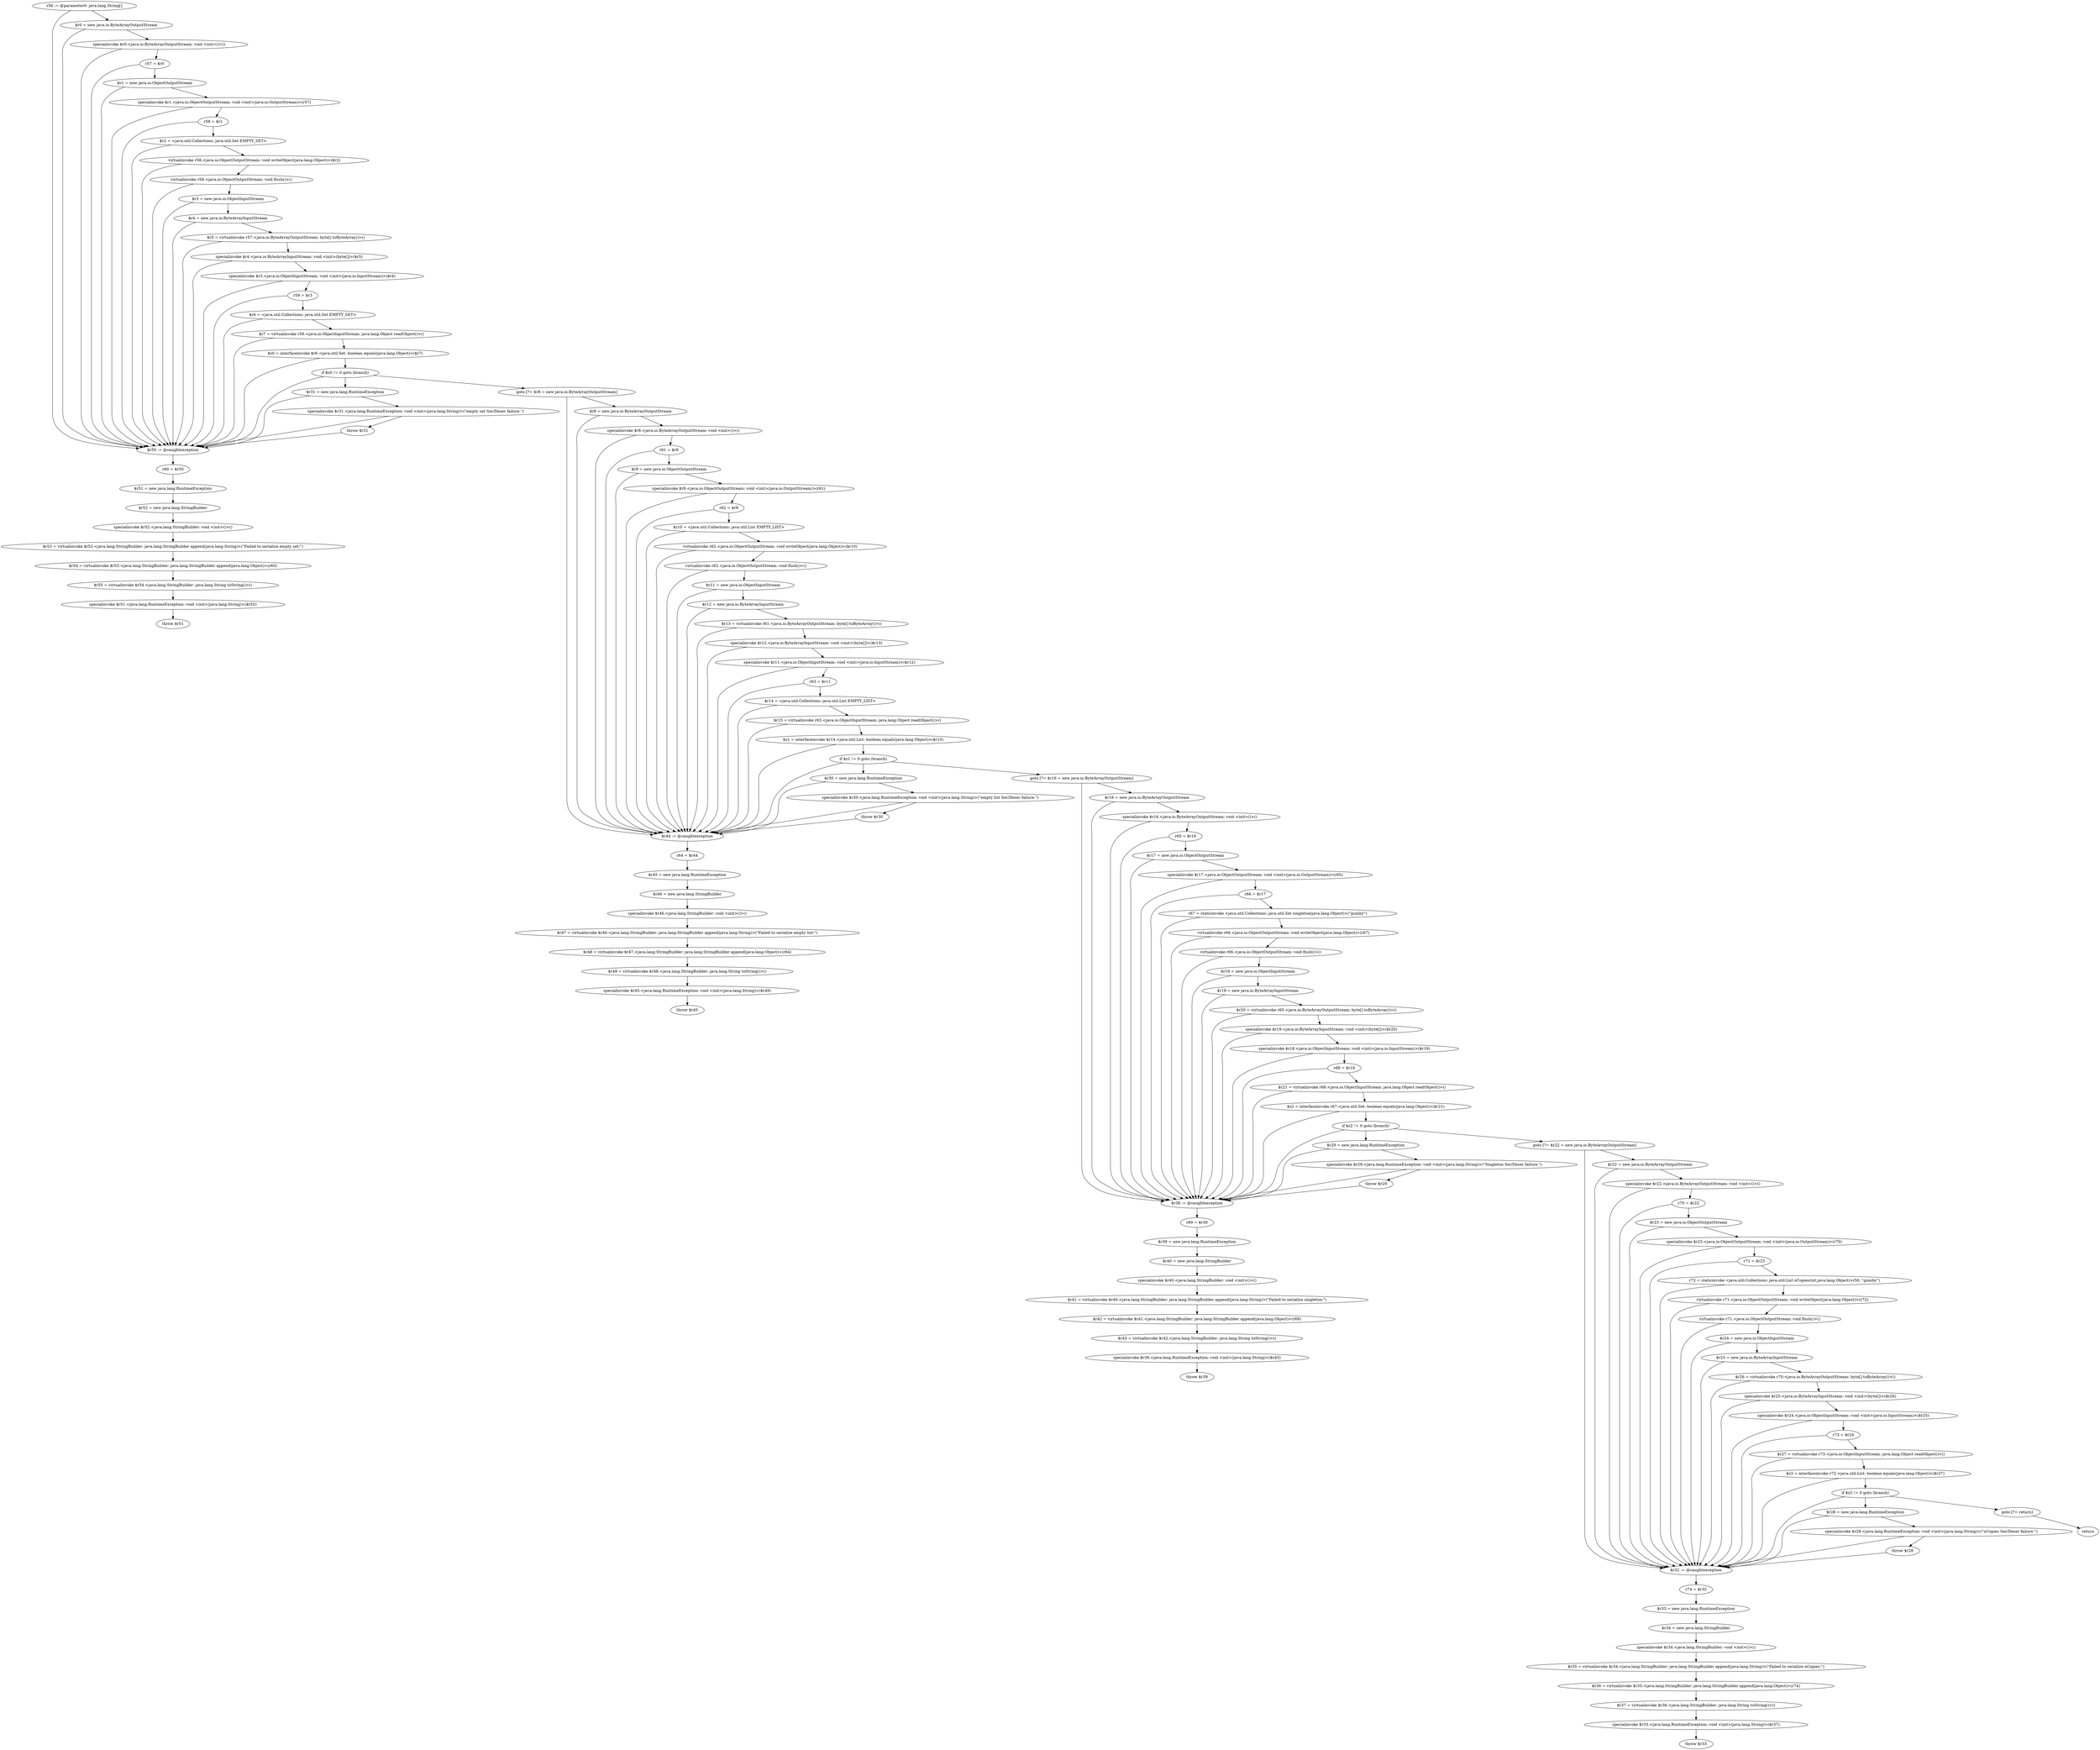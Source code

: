 digraph "unitGraph" {
    "r56 := @parameter0: java.lang.String[]"
    "$r0 = new java.io.ByteArrayOutputStream"
    "specialinvoke $r0.<java.io.ByteArrayOutputStream: void <init>()>()"
    "r57 = $r0"
    "$r1 = new java.io.ObjectOutputStream"
    "specialinvoke $r1.<java.io.ObjectOutputStream: void <init>(java.io.OutputStream)>(r57)"
    "r58 = $r1"
    "$r2 = <java.util.Collections: java.util.Set EMPTY_SET>"
    "virtualinvoke r58.<java.io.ObjectOutputStream: void writeObject(java.lang.Object)>($r2)"
    "virtualinvoke r58.<java.io.ObjectOutputStream: void flush()>()"
    "$r3 = new java.io.ObjectInputStream"
    "$r4 = new java.io.ByteArrayInputStream"
    "$r5 = virtualinvoke r57.<java.io.ByteArrayOutputStream: byte[] toByteArray()>()"
    "specialinvoke $r4.<java.io.ByteArrayInputStream: void <init>(byte[])>($r5)"
    "specialinvoke $r3.<java.io.ObjectInputStream: void <init>(java.io.InputStream)>($r4)"
    "r59 = $r3"
    "$r6 = <java.util.Collections: java.util.Set EMPTY_SET>"
    "$r7 = virtualinvoke r59.<java.io.ObjectInputStream: java.lang.Object readObject()>()"
    "$z0 = interfaceinvoke $r6.<java.util.Set: boolean equals(java.lang.Object)>($r7)"
    "if $z0 != 0 goto (branch)"
    "$r31 = new java.lang.RuntimeException"
    "specialinvoke $r31.<java.lang.RuntimeException: void <init>(java.lang.String)>(\"empty set Ser/Deser failure.\")"
    "throw $r31"
    "goto [?= $r8 = new java.io.ByteArrayOutputStream]"
    "$r50 := @caughtexception"
    "r60 = $r50"
    "$r51 = new java.lang.RuntimeException"
    "$r52 = new java.lang.StringBuilder"
    "specialinvoke $r52.<java.lang.StringBuilder: void <init>()>()"
    "$r53 = virtualinvoke $r52.<java.lang.StringBuilder: java.lang.StringBuilder append(java.lang.String)>(\"Failed to serialize empty set:\")"
    "$r54 = virtualinvoke $r53.<java.lang.StringBuilder: java.lang.StringBuilder append(java.lang.Object)>(r60)"
    "$r55 = virtualinvoke $r54.<java.lang.StringBuilder: java.lang.String toString()>()"
    "specialinvoke $r51.<java.lang.RuntimeException: void <init>(java.lang.String)>($r55)"
    "throw $r51"
    "$r8 = new java.io.ByteArrayOutputStream"
    "specialinvoke $r8.<java.io.ByteArrayOutputStream: void <init>()>()"
    "r61 = $r8"
    "$r9 = new java.io.ObjectOutputStream"
    "specialinvoke $r9.<java.io.ObjectOutputStream: void <init>(java.io.OutputStream)>(r61)"
    "r62 = $r9"
    "$r10 = <java.util.Collections: java.util.List EMPTY_LIST>"
    "virtualinvoke r62.<java.io.ObjectOutputStream: void writeObject(java.lang.Object)>($r10)"
    "virtualinvoke r62.<java.io.ObjectOutputStream: void flush()>()"
    "$r11 = new java.io.ObjectInputStream"
    "$r12 = new java.io.ByteArrayInputStream"
    "$r13 = virtualinvoke r61.<java.io.ByteArrayOutputStream: byte[] toByteArray()>()"
    "specialinvoke $r12.<java.io.ByteArrayInputStream: void <init>(byte[])>($r13)"
    "specialinvoke $r11.<java.io.ObjectInputStream: void <init>(java.io.InputStream)>($r12)"
    "r63 = $r11"
    "$r14 = <java.util.Collections: java.util.List EMPTY_LIST>"
    "$r15 = virtualinvoke r63.<java.io.ObjectInputStream: java.lang.Object readObject()>()"
    "$z1 = interfaceinvoke $r14.<java.util.List: boolean equals(java.lang.Object)>($r15)"
    "if $z1 != 0 goto (branch)"
    "$r30 = new java.lang.RuntimeException"
    "specialinvoke $r30.<java.lang.RuntimeException: void <init>(java.lang.String)>(\"empty list Ser/Deser failure.\")"
    "throw $r30"
    "goto [?= $r16 = new java.io.ByteArrayOutputStream]"
    "$r44 := @caughtexception"
    "r64 = $r44"
    "$r45 = new java.lang.RuntimeException"
    "$r46 = new java.lang.StringBuilder"
    "specialinvoke $r46.<java.lang.StringBuilder: void <init>()>()"
    "$r47 = virtualinvoke $r46.<java.lang.StringBuilder: java.lang.StringBuilder append(java.lang.String)>(\"Failed to serialize empty list:\")"
    "$r48 = virtualinvoke $r47.<java.lang.StringBuilder: java.lang.StringBuilder append(java.lang.Object)>(r64)"
    "$r49 = virtualinvoke $r48.<java.lang.StringBuilder: java.lang.String toString()>()"
    "specialinvoke $r45.<java.lang.RuntimeException: void <init>(java.lang.String)>($r49)"
    "throw $r45"
    "$r16 = new java.io.ByteArrayOutputStream"
    "specialinvoke $r16.<java.io.ByteArrayOutputStream: void <init>()>()"
    "r65 = $r16"
    "$r17 = new java.io.ObjectOutputStream"
    "specialinvoke $r17.<java.io.ObjectOutputStream: void <init>(java.io.OutputStream)>(r65)"
    "r66 = $r17"
    "r67 = staticinvoke <java.util.Collections: java.util.Set singleton(java.lang.Object)>(\"gumby\")"
    "virtualinvoke r66.<java.io.ObjectOutputStream: void writeObject(java.lang.Object)>(r67)"
    "virtualinvoke r66.<java.io.ObjectOutputStream: void flush()>()"
    "$r18 = new java.io.ObjectInputStream"
    "$r19 = new java.io.ByteArrayInputStream"
    "$r20 = virtualinvoke r65.<java.io.ByteArrayOutputStream: byte[] toByteArray()>()"
    "specialinvoke $r19.<java.io.ByteArrayInputStream: void <init>(byte[])>($r20)"
    "specialinvoke $r18.<java.io.ObjectInputStream: void <init>(java.io.InputStream)>($r19)"
    "r68 = $r18"
    "$r21 = virtualinvoke r68.<java.io.ObjectInputStream: java.lang.Object readObject()>()"
    "$z2 = interfaceinvoke r67.<java.util.Set: boolean equals(java.lang.Object)>($r21)"
    "if $z2 != 0 goto (branch)"
    "$r29 = new java.lang.RuntimeException"
    "specialinvoke $r29.<java.lang.RuntimeException: void <init>(java.lang.String)>(\"Singleton Ser/Deser failure.\")"
    "throw $r29"
    "goto [?= $r22 = new java.io.ByteArrayOutputStream]"
    "$r38 := @caughtexception"
    "r69 = $r38"
    "$r39 = new java.lang.RuntimeException"
    "$r40 = new java.lang.StringBuilder"
    "specialinvoke $r40.<java.lang.StringBuilder: void <init>()>()"
    "$r41 = virtualinvoke $r40.<java.lang.StringBuilder: java.lang.StringBuilder append(java.lang.String)>(\"Failed to serialize singleton:\")"
    "$r42 = virtualinvoke $r41.<java.lang.StringBuilder: java.lang.StringBuilder append(java.lang.Object)>(r69)"
    "$r43 = virtualinvoke $r42.<java.lang.StringBuilder: java.lang.String toString()>()"
    "specialinvoke $r39.<java.lang.RuntimeException: void <init>(java.lang.String)>($r43)"
    "throw $r39"
    "$r22 = new java.io.ByteArrayOutputStream"
    "specialinvoke $r22.<java.io.ByteArrayOutputStream: void <init>()>()"
    "r70 = $r22"
    "$r23 = new java.io.ObjectOutputStream"
    "specialinvoke $r23.<java.io.ObjectOutputStream: void <init>(java.io.OutputStream)>(r70)"
    "r71 = $r23"
    "r72 = staticinvoke <java.util.Collections: java.util.List nCopies(int,java.lang.Object)>(50, \"gumby\")"
    "virtualinvoke r71.<java.io.ObjectOutputStream: void writeObject(java.lang.Object)>(r72)"
    "virtualinvoke r71.<java.io.ObjectOutputStream: void flush()>()"
    "$r24 = new java.io.ObjectInputStream"
    "$r25 = new java.io.ByteArrayInputStream"
    "$r26 = virtualinvoke r70.<java.io.ByteArrayOutputStream: byte[] toByteArray()>()"
    "specialinvoke $r25.<java.io.ByteArrayInputStream: void <init>(byte[])>($r26)"
    "specialinvoke $r24.<java.io.ObjectInputStream: void <init>(java.io.InputStream)>($r25)"
    "r73 = $r24"
    "$r27 = virtualinvoke r73.<java.io.ObjectInputStream: java.lang.Object readObject()>()"
    "$z3 = interfaceinvoke r72.<java.util.List: boolean equals(java.lang.Object)>($r27)"
    "if $z3 != 0 goto (branch)"
    "$r28 = new java.lang.RuntimeException"
    "specialinvoke $r28.<java.lang.RuntimeException: void <init>(java.lang.String)>(\"nCopies Ser/Deser failure.\")"
    "throw $r28"
    "goto [?= return]"
    "$r32 := @caughtexception"
    "r74 = $r32"
    "$r33 = new java.lang.RuntimeException"
    "$r34 = new java.lang.StringBuilder"
    "specialinvoke $r34.<java.lang.StringBuilder: void <init>()>()"
    "$r35 = virtualinvoke $r34.<java.lang.StringBuilder: java.lang.StringBuilder append(java.lang.String)>(\"Failed to serialize nCopies:\")"
    "$r36 = virtualinvoke $r35.<java.lang.StringBuilder: java.lang.StringBuilder append(java.lang.Object)>(r74)"
    "$r37 = virtualinvoke $r36.<java.lang.StringBuilder: java.lang.String toString()>()"
    "specialinvoke $r33.<java.lang.RuntimeException: void <init>(java.lang.String)>($r37)"
    "throw $r33"
    "return"
    "r56 := @parameter0: java.lang.String[]"->"$r0 = new java.io.ByteArrayOutputStream";
    "r56 := @parameter0: java.lang.String[]"->"$r50 := @caughtexception";
    "$r0 = new java.io.ByteArrayOutputStream"->"specialinvoke $r0.<java.io.ByteArrayOutputStream: void <init>()>()";
    "$r0 = new java.io.ByteArrayOutputStream"->"$r50 := @caughtexception";
    "specialinvoke $r0.<java.io.ByteArrayOutputStream: void <init>()>()"->"r57 = $r0";
    "specialinvoke $r0.<java.io.ByteArrayOutputStream: void <init>()>()"->"$r50 := @caughtexception";
    "r57 = $r0"->"$r1 = new java.io.ObjectOutputStream";
    "r57 = $r0"->"$r50 := @caughtexception";
    "$r1 = new java.io.ObjectOutputStream"->"specialinvoke $r1.<java.io.ObjectOutputStream: void <init>(java.io.OutputStream)>(r57)";
    "$r1 = new java.io.ObjectOutputStream"->"$r50 := @caughtexception";
    "specialinvoke $r1.<java.io.ObjectOutputStream: void <init>(java.io.OutputStream)>(r57)"->"r58 = $r1";
    "specialinvoke $r1.<java.io.ObjectOutputStream: void <init>(java.io.OutputStream)>(r57)"->"$r50 := @caughtexception";
    "r58 = $r1"->"$r2 = <java.util.Collections: java.util.Set EMPTY_SET>";
    "r58 = $r1"->"$r50 := @caughtexception";
    "$r2 = <java.util.Collections: java.util.Set EMPTY_SET>"->"virtualinvoke r58.<java.io.ObjectOutputStream: void writeObject(java.lang.Object)>($r2)";
    "$r2 = <java.util.Collections: java.util.Set EMPTY_SET>"->"$r50 := @caughtexception";
    "virtualinvoke r58.<java.io.ObjectOutputStream: void writeObject(java.lang.Object)>($r2)"->"virtualinvoke r58.<java.io.ObjectOutputStream: void flush()>()";
    "virtualinvoke r58.<java.io.ObjectOutputStream: void writeObject(java.lang.Object)>($r2)"->"$r50 := @caughtexception";
    "virtualinvoke r58.<java.io.ObjectOutputStream: void flush()>()"->"$r3 = new java.io.ObjectInputStream";
    "virtualinvoke r58.<java.io.ObjectOutputStream: void flush()>()"->"$r50 := @caughtexception";
    "$r3 = new java.io.ObjectInputStream"->"$r4 = new java.io.ByteArrayInputStream";
    "$r3 = new java.io.ObjectInputStream"->"$r50 := @caughtexception";
    "$r4 = new java.io.ByteArrayInputStream"->"$r5 = virtualinvoke r57.<java.io.ByteArrayOutputStream: byte[] toByteArray()>()";
    "$r4 = new java.io.ByteArrayInputStream"->"$r50 := @caughtexception";
    "$r5 = virtualinvoke r57.<java.io.ByteArrayOutputStream: byte[] toByteArray()>()"->"specialinvoke $r4.<java.io.ByteArrayInputStream: void <init>(byte[])>($r5)";
    "$r5 = virtualinvoke r57.<java.io.ByteArrayOutputStream: byte[] toByteArray()>()"->"$r50 := @caughtexception";
    "specialinvoke $r4.<java.io.ByteArrayInputStream: void <init>(byte[])>($r5)"->"specialinvoke $r3.<java.io.ObjectInputStream: void <init>(java.io.InputStream)>($r4)";
    "specialinvoke $r4.<java.io.ByteArrayInputStream: void <init>(byte[])>($r5)"->"$r50 := @caughtexception";
    "specialinvoke $r3.<java.io.ObjectInputStream: void <init>(java.io.InputStream)>($r4)"->"r59 = $r3";
    "specialinvoke $r3.<java.io.ObjectInputStream: void <init>(java.io.InputStream)>($r4)"->"$r50 := @caughtexception";
    "r59 = $r3"->"$r6 = <java.util.Collections: java.util.Set EMPTY_SET>";
    "r59 = $r3"->"$r50 := @caughtexception";
    "$r6 = <java.util.Collections: java.util.Set EMPTY_SET>"->"$r7 = virtualinvoke r59.<java.io.ObjectInputStream: java.lang.Object readObject()>()";
    "$r6 = <java.util.Collections: java.util.Set EMPTY_SET>"->"$r50 := @caughtexception";
    "$r7 = virtualinvoke r59.<java.io.ObjectInputStream: java.lang.Object readObject()>()"->"$z0 = interfaceinvoke $r6.<java.util.Set: boolean equals(java.lang.Object)>($r7)";
    "$r7 = virtualinvoke r59.<java.io.ObjectInputStream: java.lang.Object readObject()>()"->"$r50 := @caughtexception";
    "$z0 = interfaceinvoke $r6.<java.util.Set: boolean equals(java.lang.Object)>($r7)"->"if $z0 != 0 goto (branch)";
    "$z0 = interfaceinvoke $r6.<java.util.Set: boolean equals(java.lang.Object)>($r7)"->"$r50 := @caughtexception";
    "if $z0 != 0 goto (branch)"->"$r31 = new java.lang.RuntimeException";
    "if $z0 != 0 goto (branch)"->"goto [?= $r8 = new java.io.ByteArrayOutputStream]";
    "if $z0 != 0 goto (branch)"->"$r50 := @caughtexception";
    "$r31 = new java.lang.RuntimeException"->"specialinvoke $r31.<java.lang.RuntimeException: void <init>(java.lang.String)>(\"empty set Ser/Deser failure.\")";
    "$r31 = new java.lang.RuntimeException"->"$r50 := @caughtexception";
    "specialinvoke $r31.<java.lang.RuntimeException: void <init>(java.lang.String)>(\"empty set Ser/Deser failure.\")"->"throw $r31";
    "specialinvoke $r31.<java.lang.RuntimeException: void <init>(java.lang.String)>(\"empty set Ser/Deser failure.\")"->"$r50 := @caughtexception";
    "throw $r31"->"$r50 := @caughtexception";
    "goto [?= $r8 = new java.io.ByteArrayOutputStream]"->"$r8 = new java.io.ByteArrayOutputStream";
    "goto [?= $r8 = new java.io.ByteArrayOutputStream]"->"$r44 := @caughtexception";
    "$r50 := @caughtexception"->"r60 = $r50";
    "r60 = $r50"->"$r51 = new java.lang.RuntimeException";
    "$r51 = new java.lang.RuntimeException"->"$r52 = new java.lang.StringBuilder";
    "$r52 = new java.lang.StringBuilder"->"specialinvoke $r52.<java.lang.StringBuilder: void <init>()>()";
    "specialinvoke $r52.<java.lang.StringBuilder: void <init>()>()"->"$r53 = virtualinvoke $r52.<java.lang.StringBuilder: java.lang.StringBuilder append(java.lang.String)>(\"Failed to serialize empty set:\")";
    "$r53 = virtualinvoke $r52.<java.lang.StringBuilder: java.lang.StringBuilder append(java.lang.String)>(\"Failed to serialize empty set:\")"->"$r54 = virtualinvoke $r53.<java.lang.StringBuilder: java.lang.StringBuilder append(java.lang.Object)>(r60)";
    "$r54 = virtualinvoke $r53.<java.lang.StringBuilder: java.lang.StringBuilder append(java.lang.Object)>(r60)"->"$r55 = virtualinvoke $r54.<java.lang.StringBuilder: java.lang.String toString()>()";
    "$r55 = virtualinvoke $r54.<java.lang.StringBuilder: java.lang.String toString()>()"->"specialinvoke $r51.<java.lang.RuntimeException: void <init>(java.lang.String)>($r55)";
    "specialinvoke $r51.<java.lang.RuntimeException: void <init>(java.lang.String)>($r55)"->"throw $r51";
    "$r8 = new java.io.ByteArrayOutputStream"->"specialinvoke $r8.<java.io.ByteArrayOutputStream: void <init>()>()";
    "$r8 = new java.io.ByteArrayOutputStream"->"$r44 := @caughtexception";
    "specialinvoke $r8.<java.io.ByteArrayOutputStream: void <init>()>()"->"r61 = $r8";
    "specialinvoke $r8.<java.io.ByteArrayOutputStream: void <init>()>()"->"$r44 := @caughtexception";
    "r61 = $r8"->"$r9 = new java.io.ObjectOutputStream";
    "r61 = $r8"->"$r44 := @caughtexception";
    "$r9 = new java.io.ObjectOutputStream"->"specialinvoke $r9.<java.io.ObjectOutputStream: void <init>(java.io.OutputStream)>(r61)";
    "$r9 = new java.io.ObjectOutputStream"->"$r44 := @caughtexception";
    "specialinvoke $r9.<java.io.ObjectOutputStream: void <init>(java.io.OutputStream)>(r61)"->"r62 = $r9";
    "specialinvoke $r9.<java.io.ObjectOutputStream: void <init>(java.io.OutputStream)>(r61)"->"$r44 := @caughtexception";
    "r62 = $r9"->"$r10 = <java.util.Collections: java.util.List EMPTY_LIST>";
    "r62 = $r9"->"$r44 := @caughtexception";
    "$r10 = <java.util.Collections: java.util.List EMPTY_LIST>"->"virtualinvoke r62.<java.io.ObjectOutputStream: void writeObject(java.lang.Object)>($r10)";
    "$r10 = <java.util.Collections: java.util.List EMPTY_LIST>"->"$r44 := @caughtexception";
    "virtualinvoke r62.<java.io.ObjectOutputStream: void writeObject(java.lang.Object)>($r10)"->"virtualinvoke r62.<java.io.ObjectOutputStream: void flush()>()";
    "virtualinvoke r62.<java.io.ObjectOutputStream: void writeObject(java.lang.Object)>($r10)"->"$r44 := @caughtexception";
    "virtualinvoke r62.<java.io.ObjectOutputStream: void flush()>()"->"$r11 = new java.io.ObjectInputStream";
    "virtualinvoke r62.<java.io.ObjectOutputStream: void flush()>()"->"$r44 := @caughtexception";
    "$r11 = new java.io.ObjectInputStream"->"$r12 = new java.io.ByteArrayInputStream";
    "$r11 = new java.io.ObjectInputStream"->"$r44 := @caughtexception";
    "$r12 = new java.io.ByteArrayInputStream"->"$r13 = virtualinvoke r61.<java.io.ByteArrayOutputStream: byte[] toByteArray()>()";
    "$r12 = new java.io.ByteArrayInputStream"->"$r44 := @caughtexception";
    "$r13 = virtualinvoke r61.<java.io.ByteArrayOutputStream: byte[] toByteArray()>()"->"specialinvoke $r12.<java.io.ByteArrayInputStream: void <init>(byte[])>($r13)";
    "$r13 = virtualinvoke r61.<java.io.ByteArrayOutputStream: byte[] toByteArray()>()"->"$r44 := @caughtexception";
    "specialinvoke $r12.<java.io.ByteArrayInputStream: void <init>(byte[])>($r13)"->"specialinvoke $r11.<java.io.ObjectInputStream: void <init>(java.io.InputStream)>($r12)";
    "specialinvoke $r12.<java.io.ByteArrayInputStream: void <init>(byte[])>($r13)"->"$r44 := @caughtexception";
    "specialinvoke $r11.<java.io.ObjectInputStream: void <init>(java.io.InputStream)>($r12)"->"r63 = $r11";
    "specialinvoke $r11.<java.io.ObjectInputStream: void <init>(java.io.InputStream)>($r12)"->"$r44 := @caughtexception";
    "r63 = $r11"->"$r14 = <java.util.Collections: java.util.List EMPTY_LIST>";
    "r63 = $r11"->"$r44 := @caughtexception";
    "$r14 = <java.util.Collections: java.util.List EMPTY_LIST>"->"$r15 = virtualinvoke r63.<java.io.ObjectInputStream: java.lang.Object readObject()>()";
    "$r14 = <java.util.Collections: java.util.List EMPTY_LIST>"->"$r44 := @caughtexception";
    "$r15 = virtualinvoke r63.<java.io.ObjectInputStream: java.lang.Object readObject()>()"->"$z1 = interfaceinvoke $r14.<java.util.List: boolean equals(java.lang.Object)>($r15)";
    "$r15 = virtualinvoke r63.<java.io.ObjectInputStream: java.lang.Object readObject()>()"->"$r44 := @caughtexception";
    "$z1 = interfaceinvoke $r14.<java.util.List: boolean equals(java.lang.Object)>($r15)"->"if $z1 != 0 goto (branch)";
    "$z1 = interfaceinvoke $r14.<java.util.List: boolean equals(java.lang.Object)>($r15)"->"$r44 := @caughtexception";
    "if $z1 != 0 goto (branch)"->"$r30 = new java.lang.RuntimeException";
    "if $z1 != 0 goto (branch)"->"goto [?= $r16 = new java.io.ByteArrayOutputStream]";
    "if $z1 != 0 goto (branch)"->"$r44 := @caughtexception";
    "$r30 = new java.lang.RuntimeException"->"specialinvoke $r30.<java.lang.RuntimeException: void <init>(java.lang.String)>(\"empty list Ser/Deser failure.\")";
    "$r30 = new java.lang.RuntimeException"->"$r44 := @caughtexception";
    "specialinvoke $r30.<java.lang.RuntimeException: void <init>(java.lang.String)>(\"empty list Ser/Deser failure.\")"->"throw $r30";
    "specialinvoke $r30.<java.lang.RuntimeException: void <init>(java.lang.String)>(\"empty list Ser/Deser failure.\")"->"$r44 := @caughtexception";
    "throw $r30"->"$r44 := @caughtexception";
    "goto [?= $r16 = new java.io.ByteArrayOutputStream]"->"$r16 = new java.io.ByteArrayOutputStream";
    "goto [?= $r16 = new java.io.ByteArrayOutputStream]"->"$r38 := @caughtexception";
    "$r44 := @caughtexception"->"r64 = $r44";
    "r64 = $r44"->"$r45 = new java.lang.RuntimeException";
    "$r45 = new java.lang.RuntimeException"->"$r46 = new java.lang.StringBuilder";
    "$r46 = new java.lang.StringBuilder"->"specialinvoke $r46.<java.lang.StringBuilder: void <init>()>()";
    "specialinvoke $r46.<java.lang.StringBuilder: void <init>()>()"->"$r47 = virtualinvoke $r46.<java.lang.StringBuilder: java.lang.StringBuilder append(java.lang.String)>(\"Failed to serialize empty list:\")";
    "$r47 = virtualinvoke $r46.<java.lang.StringBuilder: java.lang.StringBuilder append(java.lang.String)>(\"Failed to serialize empty list:\")"->"$r48 = virtualinvoke $r47.<java.lang.StringBuilder: java.lang.StringBuilder append(java.lang.Object)>(r64)";
    "$r48 = virtualinvoke $r47.<java.lang.StringBuilder: java.lang.StringBuilder append(java.lang.Object)>(r64)"->"$r49 = virtualinvoke $r48.<java.lang.StringBuilder: java.lang.String toString()>()";
    "$r49 = virtualinvoke $r48.<java.lang.StringBuilder: java.lang.String toString()>()"->"specialinvoke $r45.<java.lang.RuntimeException: void <init>(java.lang.String)>($r49)";
    "specialinvoke $r45.<java.lang.RuntimeException: void <init>(java.lang.String)>($r49)"->"throw $r45";
    "$r16 = new java.io.ByteArrayOutputStream"->"specialinvoke $r16.<java.io.ByteArrayOutputStream: void <init>()>()";
    "$r16 = new java.io.ByteArrayOutputStream"->"$r38 := @caughtexception";
    "specialinvoke $r16.<java.io.ByteArrayOutputStream: void <init>()>()"->"r65 = $r16";
    "specialinvoke $r16.<java.io.ByteArrayOutputStream: void <init>()>()"->"$r38 := @caughtexception";
    "r65 = $r16"->"$r17 = new java.io.ObjectOutputStream";
    "r65 = $r16"->"$r38 := @caughtexception";
    "$r17 = new java.io.ObjectOutputStream"->"specialinvoke $r17.<java.io.ObjectOutputStream: void <init>(java.io.OutputStream)>(r65)";
    "$r17 = new java.io.ObjectOutputStream"->"$r38 := @caughtexception";
    "specialinvoke $r17.<java.io.ObjectOutputStream: void <init>(java.io.OutputStream)>(r65)"->"r66 = $r17";
    "specialinvoke $r17.<java.io.ObjectOutputStream: void <init>(java.io.OutputStream)>(r65)"->"$r38 := @caughtexception";
    "r66 = $r17"->"r67 = staticinvoke <java.util.Collections: java.util.Set singleton(java.lang.Object)>(\"gumby\")";
    "r66 = $r17"->"$r38 := @caughtexception";
    "r67 = staticinvoke <java.util.Collections: java.util.Set singleton(java.lang.Object)>(\"gumby\")"->"virtualinvoke r66.<java.io.ObjectOutputStream: void writeObject(java.lang.Object)>(r67)";
    "r67 = staticinvoke <java.util.Collections: java.util.Set singleton(java.lang.Object)>(\"gumby\")"->"$r38 := @caughtexception";
    "virtualinvoke r66.<java.io.ObjectOutputStream: void writeObject(java.lang.Object)>(r67)"->"virtualinvoke r66.<java.io.ObjectOutputStream: void flush()>()";
    "virtualinvoke r66.<java.io.ObjectOutputStream: void writeObject(java.lang.Object)>(r67)"->"$r38 := @caughtexception";
    "virtualinvoke r66.<java.io.ObjectOutputStream: void flush()>()"->"$r18 = new java.io.ObjectInputStream";
    "virtualinvoke r66.<java.io.ObjectOutputStream: void flush()>()"->"$r38 := @caughtexception";
    "$r18 = new java.io.ObjectInputStream"->"$r19 = new java.io.ByteArrayInputStream";
    "$r18 = new java.io.ObjectInputStream"->"$r38 := @caughtexception";
    "$r19 = new java.io.ByteArrayInputStream"->"$r20 = virtualinvoke r65.<java.io.ByteArrayOutputStream: byte[] toByteArray()>()";
    "$r19 = new java.io.ByteArrayInputStream"->"$r38 := @caughtexception";
    "$r20 = virtualinvoke r65.<java.io.ByteArrayOutputStream: byte[] toByteArray()>()"->"specialinvoke $r19.<java.io.ByteArrayInputStream: void <init>(byte[])>($r20)";
    "$r20 = virtualinvoke r65.<java.io.ByteArrayOutputStream: byte[] toByteArray()>()"->"$r38 := @caughtexception";
    "specialinvoke $r19.<java.io.ByteArrayInputStream: void <init>(byte[])>($r20)"->"specialinvoke $r18.<java.io.ObjectInputStream: void <init>(java.io.InputStream)>($r19)";
    "specialinvoke $r19.<java.io.ByteArrayInputStream: void <init>(byte[])>($r20)"->"$r38 := @caughtexception";
    "specialinvoke $r18.<java.io.ObjectInputStream: void <init>(java.io.InputStream)>($r19)"->"r68 = $r18";
    "specialinvoke $r18.<java.io.ObjectInputStream: void <init>(java.io.InputStream)>($r19)"->"$r38 := @caughtexception";
    "r68 = $r18"->"$r21 = virtualinvoke r68.<java.io.ObjectInputStream: java.lang.Object readObject()>()";
    "r68 = $r18"->"$r38 := @caughtexception";
    "$r21 = virtualinvoke r68.<java.io.ObjectInputStream: java.lang.Object readObject()>()"->"$z2 = interfaceinvoke r67.<java.util.Set: boolean equals(java.lang.Object)>($r21)";
    "$r21 = virtualinvoke r68.<java.io.ObjectInputStream: java.lang.Object readObject()>()"->"$r38 := @caughtexception";
    "$z2 = interfaceinvoke r67.<java.util.Set: boolean equals(java.lang.Object)>($r21)"->"if $z2 != 0 goto (branch)";
    "$z2 = interfaceinvoke r67.<java.util.Set: boolean equals(java.lang.Object)>($r21)"->"$r38 := @caughtexception";
    "if $z2 != 0 goto (branch)"->"$r29 = new java.lang.RuntimeException";
    "if $z2 != 0 goto (branch)"->"goto [?= $r22 = new java.io.ByteArrayOutputStream]";
    "if $z2 != 0 goto (branch)"->"$r38 := @caughtexception";
    "$r29 = new java.lang.RuntimeException"->"specialinvoke $r29.<java.lang.RuntimeException: void <init>(java.lang.String)>(\"Singleton Ser/Deser failure.\")";
    "$r29 = new java.lang.RuntimeException"->"$r38 := @caughtexception";
    "specialinvoke $r29.<java.lang.RuntimeException: void <init>(java.lang.String)>(\"Singleton Ser/Deser failure.\")"->"throw $r29";
    "specialinvoke $r29.<java.lang.RuntimeException: void <init>(java.lang.String)>(\"Singleton Ser/Deser failure.\")"->"$r38 := @caughtexception";
    "throw $r29"->"$r38 := @caughtexception";
    "goto [?= $r22 = new java.io.ByteArrayOutputStream]"->"$r22 = new java.io.ByteArrayOutputStream";
    "goto [?= $r22 = new java.io.ByteArrayOutputStream]"->"$r32 := @caughtexception";
    "$r38 := @caughtexception"->"r69 = $r38";
    "r69 = $r38"->"$r39 = new java.lang.RuntimeException";
    "$r39 = new java.lang.RuntimeException"->"$r40 = new java.lang.StringBuilder";
    "$r40 = new java.lang.StringBuilder"->"specialinvoke $r40.<java.lang.StringBuilder: void <init>()>()";
    "specialinvoke $r40.<java.lang.StringBuilder: void <init>()>()"->"$r41 = virtualinvoke $r40.<java.lang.StringBuilder: java.lang.StringBuilder append(java.lang.String)>(\"Failed to serialize singleton:\")";
    "$r41 = virtualinvoke $r40.<java.lang.StringBuilder: java.lang.StringBuilder append(java.lang.String)>(\"Failed to serialize singleton:\")"->"$r42 = virtualinvoke $r41.<java.lang.StringBuilder: java.lang.StringBuilder append(java.lang.Object)>(r69)";
    "$r42 = virtualinvoke $r41.<java.lang.StringBuilder: java.lang.StringBuilder append(java.lang.Object)>(r69)"->"$r43 = virtualinvoke $r42.<java.lang.StringBuilder: java.lang.String toString()>()";
    "$r43 = virtualinvoke $r42.<java.lang.StringBuilder: java.lang.String toString()>()"->"specialinvoke $r39.<java.lang.RuntimeException: void <init>(java.lang.String)>($r43)";
    "specialinvoke $r39.<java.lang.RuntimeException: void <init>(java.lang.String)>($r43)"->"throw $r39";
    "$r22 = new java.io.ByteArrayOutputStream"->"specialinvoke $r22.<java.io.ByteArrayOutputStream: void <init>()>()";
    "$r22 = new java.io.ByteArrayOutputStream"->"$r32 := @caughtexception";
    "specialinvoke $r22.<java.io.ByteArrayOutputStream: void <init>()>()"->"r70 = $r22";
    "specialinvoke $r22.<java.io.ByteArrayOutputStream: void <init>()>()"->"$r32 := @caughtexception";
    "r70 = $r22"->"$r23 = new java.io.ObjectOutputStream";
    "r70 = $r22"->"$r32 := @caughtexception";
    "$r23 = new java.io.ObjectOutputStream"->"specialinvoke $r23.<java.io.ObjectOutputStream: void <init>(java.io.OutputStream)>(r70)";
    "$r23 = new java.io.ObjectOutputStream"->"$r32 := @caughtexception";
    "specialinvoke $r23.<java.io.ObjectOutputStream: void <init>(java.io.OutputStream)>(r70)"->"r71 = $r23";
    "specialinvoke $r23.<java.io.ObjectOutputStream: void <init>(java.io.OutputStream)>(r70)"->"$r32 := @caughtexception";
    "r71 = $r23"->"r72 = staticinvoke <java.util.Collections: java.util.List nCopies(int,java.lang.Object)>(50, \"gumby\")";
    "r71 = $r23"->"$r32 := @caughtexception";
    "r72 = staticinvoke <java.util.Collections: java.util.List nCopies(int,java.lang.Object)>(50, \"gumby\")"->"virtualinvoke r71.<java.io.ObjectOutputStream: void writeObject(java.lang.Object)>(r72)";
    "r72 = staticinvoke <java.util.Collections: java.util.List nCopies(int,java.lang.Object)>(50, \"gumby\")"->"$r32 := @caughtexception";
    "virtualinvoke r71.<java.io.ObjectOutputStream: void writeObject(java.lang.Object)>(r72)"->"virtualinvoke r71.<java.io.ObjectOutputStream: void flush()>()";
    "virtualinvoke r71.<java.io.ObjectOutputStream: void writeObject(java.lang.Object)>(r72)"->"$r32 := @caughtexception";
    "virtualinvoke r71.<java.io.ObjectOutputStream: void flush()>()"->"$r24 = new java.io.ObjectInputStream";
    "virtualinvoke r71.<java.io.ObjectOutputStream: void flush()>()"->"$r32 := @caughtexception";
    "$r24 = new java.io.ObjectInputStream"->"$r25 = new java.io.ByteArrayInputStream";
    "$r24 = new java.io.ObjectInputStream"->"$r32 := @caughtexception";
    "$r25 = new java.io.ByteArrayInputStream"->"$r26 = virtualinvoke r70.<java.io.ByteArrayOutputStream: byte[] toByteArray()>()";
    "$r25 = new java.io.ByteArrayInputStream"->"$r32 := @caughtexception";
    "$r26 = virtualinvoke r70.<java.io.ByteArrayOutputStream: byte[] toByteArray()>()"->"specialinvoke $r25.<java.io.ByteArrayInputStream: void <init>(byte[])>($r26)";
    "$r26 = virtualinvoke r70.<java.io.ByteArrayOutputStream: byte[] toByteArray()>()"->"$r32 := @caughtexception";
    "specialinvoke $r25.<java.io.ByteArrayInputStream: void <init>(byte[])>($r26)"->"specialinvoke $r24.<java.io.ObjectInputStream: void <init>(java.io.InputStream)>($r25)";
    "specialinvoke $r25.<java.io.ByteArrayInputStream: void <init>(byte[])>($r26)"->"$r32 := @caughtexception";
    "specialinvoke $r24.<java.io.ObjectInputStream: void <init>(java.io.InputStream)>($r25)"->"r73 = $r24";
    "specialinvoke $r24.<java.io.ObjectInputStream: void <init>(java.io.InputStream)>($r25)"->"$r32 := @caughtexception";
    "r73 = $r24"->"$r27 = virtualinvoke r73.<java.io.ObjectInputStream: java.lang.Object readObject()>()";
    "r73 = $r24"->"$r32 := @caughtexception";
    "$r27 = virtualinvoke r73.<java.io.ObjectInputStream: java.lang.Object readObject()>()"->"$z3 = interfaceinvoke r72.<java.util.List: boolean equals(java.lang.Object)>($r27)";
    "$r27 = virtualinvoke r73.<java.io.ObjectInputStream: java.lang.Object readObject()>()"->"$r32 := @caughtexception";
    "$z3 = interfaceinvoke r72.<java.util.List: boolean equals(java.lang.Object)>($r27)"->"if $z3 != 0 goto (branch)";
    "$z3 = interfaceinvoke r72.<java.util.List: boolean equals(java.lang.Object)>($r27)"->"$r32 := @caughtexception";
    "if $z3 != 0 goto (branch)"->"$r28 = new java.lang.RuntimeException";
    "if $z3 != 0 goto (branch)"->"goto [?= return]";
    "if $z3 != 0 goto (branch)"->"$r32 := @caughtexception";
    "$r28 = new java.lang.RuntimeException"->"specialinvoke $r28.<java.lang.RuntimeException: void <init>(java.lang.String)>(\"nCopies Ser/Deser failure.\")";
    "$r28 = new java.lang.RuntimeException"->"$r32 := @caughtexception";
    "specialinvoke $r28.<java.lang.RuntimeException: void <init>(java.lang.String)>(\"nCopies Ser/Deser failure.\")"->"throw $r28";
    "specialinvoke $r28.<java.lang.RuntimeException: void <init>(java.lang.String)>(\"nCopies Ser/Deser failure.\")"->"$r32 := @caughtexception";
    "throw $r28"->"$r32 := @caughtexception";
    "goto [?= return]"->"return";
    "$r32 := @caughtexception"->"r74 = $r32";
    "r74 = $r32"->"$r33 = new java.lang.RuntimeException";
    "$r33 = new java.lang.RuntimeException"->"$r34 = new java.lang.StringBuilder";
    "$r34 = new java.lang.StringBuilder"->"specialinvoke $r34.<java.lang.StringBuilder: void <init>()>()";
    "specialinvoke $r34.<java.lang.StringBuilder: void <init>()>()"->"$r35 = virtualinvoke $r34.<java.lang.StringBuilder: java.lang.StringBuilder append(java.lang.String)>(\"Failed to serialize nCopies:\")";
    "$r35 = virtualinvoke $r34.<java.lang.StringBuilder: java.lang.StringBuilder append(java.lang.String)>(\"Failed to serialize nCopies:\")"->"$r36 = virtualinvoke $r35.<java.lang.StringBuilder: java.lang.StringBuilder append(java.lang.Object)>(r74)";
    "$r36 = virtualinvoke $r35.<java.lang.StringBuilder: java.lang.StringBuilder append(java.lang.Object)>(r74)"->"$r37 = virtualinvoke $r36.<java.lang.StringBuilder: java.lang.String toString()>()";
    "$r37 = virtualinvoke $r36.<java.lang.StringBuilder: java.lang.String toString()>()"->"specialinvoke $r33.<java.lang.RuntimeException: void <init>(java.lang.String)>($r37)";
    "specialinvoke $r33.<java.lang.RuntimeException: void <init>(java.lang.String)>($r37)"->"throw $r33";
}
